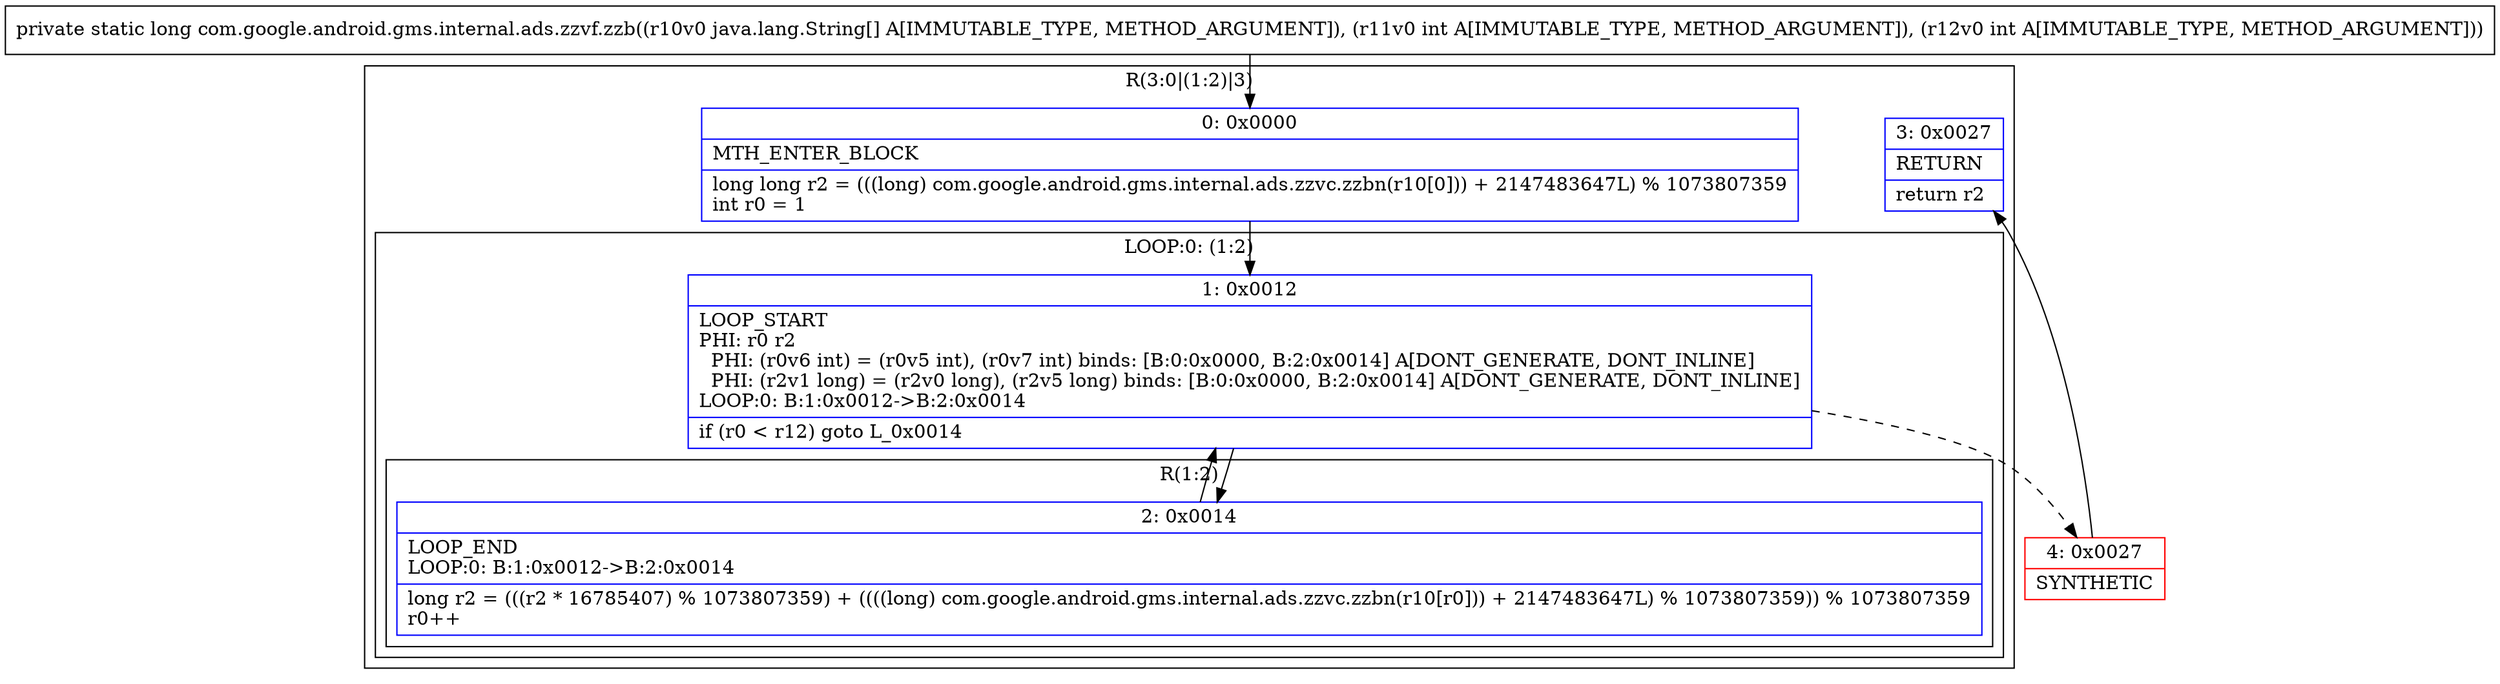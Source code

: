 digraph "CFG forcom.google.android.gms.internal.ads.zzvf.zzb([Ljava\/lang\/String;II)J" {
subgraph cluster_Region_1717651640 {
label = "R(3:0|(1:2)|3)";
node [shape=record,color=blue];
Node_0 [shape=record,label="{0\:\ 0x0000|MTH_ENTER_BLOCK\l|long long r2 = (((long) com.google.android.gms.internal.ads.zzvc.zzbn(r10[0])) + 2147483647L) % 1073807359\lint r0 = 1\l}"];
subgraph cluster_LoopRegion_1931419789 {
label = "LOOP:0: (1:2)";
node [shape=record,color=blue];
Node_1 [shape=record,label="{1\:\ 0x0012|LOOP_START\lPHI: r0 r2 \l  PHI: (r0v6 int) = (r0v5 int), (r0v7 int) binds: [B:0:0x0000, B:2:0x0014] A[DONT_GENERATE, DONT_INLINE]\l  PHI: (r2v1 long) = (r2v0 long), (r2v5 long) binds: [B:0:0x0000, B:2:0x0014] A[DONT_GENERATE, DONT_INLINE]\lLOOP:0: B:1:0x0012\-\>B:2:0x0014\l|if (r0 \< r12) goto L_0x0014\l}"];
subgraph cluster_Region_312292957 {
label = "R(1:2)";
node [shape=record,color=blue];
Node_2 [shape=record,label="{2\:\ 0x0014|LOOP_END\lLOOP:0: B:1:0x0012\-\>B:2:0x0014\l|long r2 = (((r2 * 16785407) % 1073807359) + ((((long) com.google.android.gms.internal.ads.zzvc.zzbn(r10[r0])) + 2147483647L) % 1073807359)) % 1073807359\lr0++\l}"];
}
}
Node_3 [shape=record,label="{3\:\ 0x0027|RETURN\l|return r2\l}"];
}
Node_4 [shape=record,color=red,label="{4\:\ 0x0027|SYNTHETIC\l}"];
MethodNode[shape=record,label="{private static long com.google.android.gms.internal.ads.zzvf.zzb((r10v0 java.lang.String[] A[IMMUTABLE_TYPE, METHOD_ARGUMENT]), (r11v0 int A[IMMUTABLE_TYPE, METHOD_ARGUMENT]), (r12v0 int A[IMMUTABLE_TYPE, METHOD_ARGUMENT])) }"];
MethodNode -> Node_0;
Node_0 -> Node_1;
Node_1 -> Node_2;
Node_1 -> Node_4[style=dashed];
Node_2 -> Node_1;
Node_4 -> Node_3;
}

